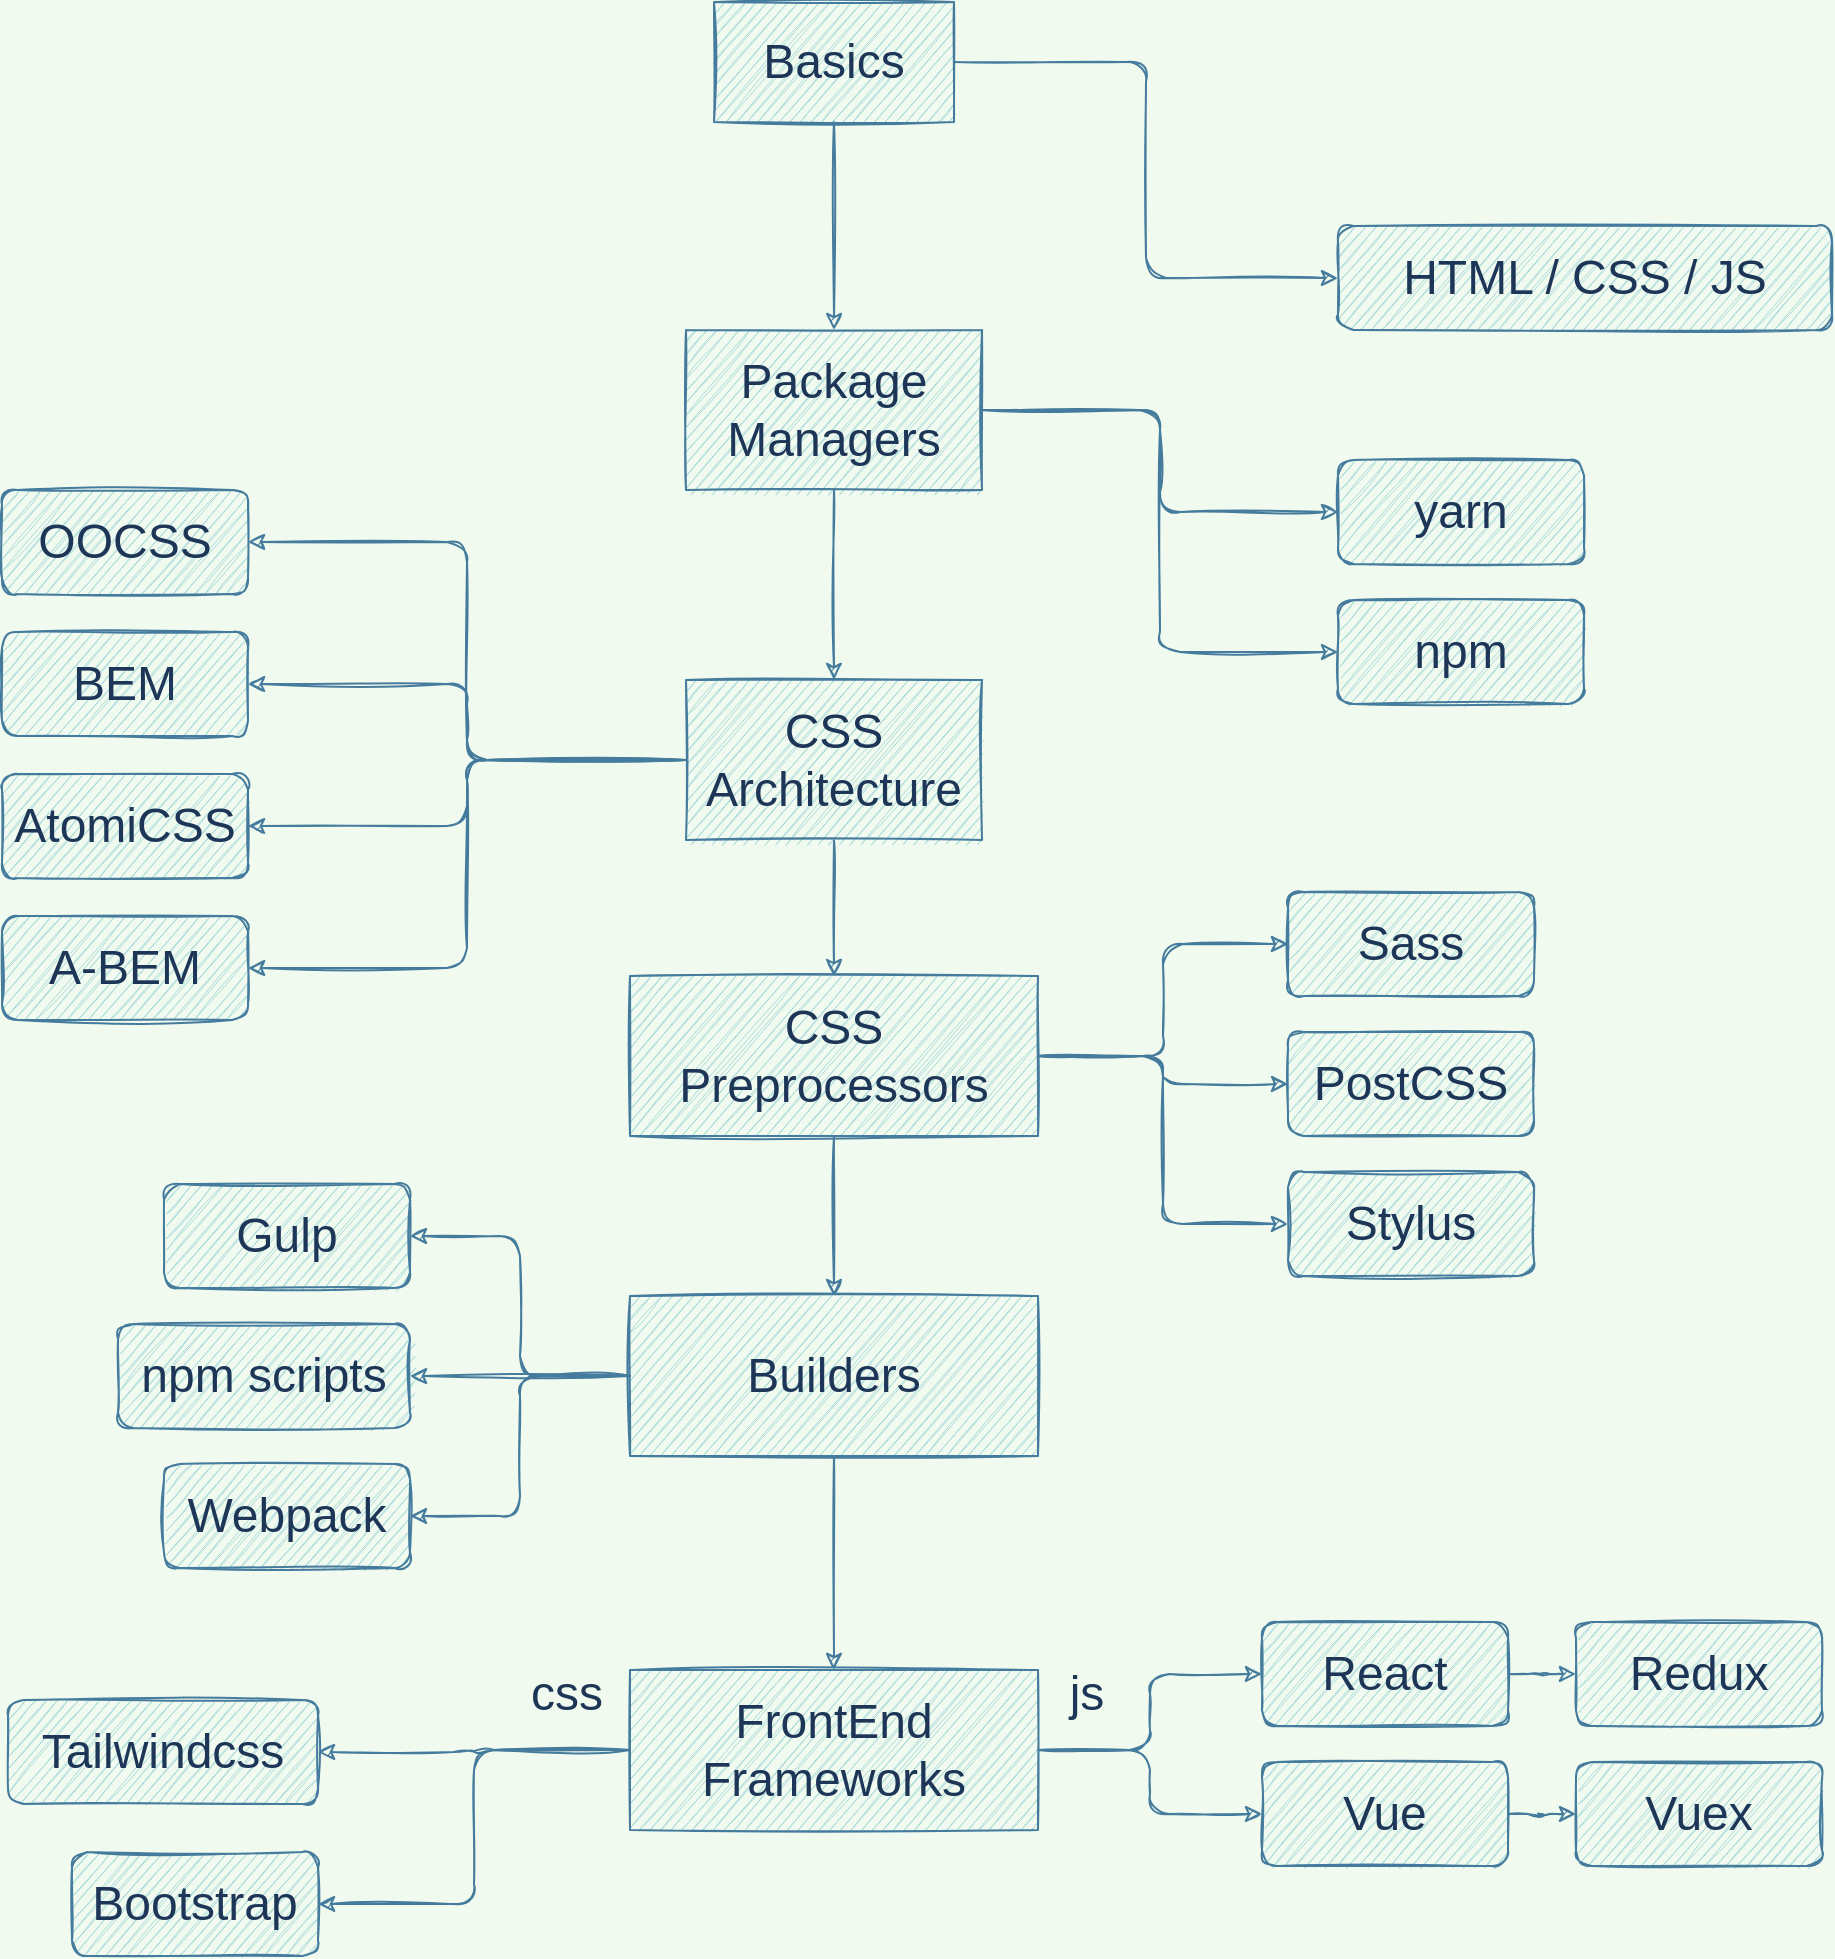 <mxfile version="13.7.4" type="github">
  <diagram id="BlF723xyJD15_1KHVnsj" name="FrontEnd">
    <mxGraphModel dx="2370" dy="1387" grid="0" gridSize="10" guides="1" tooltips="1" connect="1" arrows="1" fold="1" page="1" pageScale="1" pageWidth="1920" pageHeight="1200" background="#F1FAEE" math="0" shadow="0">
      <root>
        <mxCell id="0" />
        <mxCell id="1" parent="0" />
        <mxCell id="zEXeOm51Jv99EQKXZ2yy-7" style="edgeStyle=orthogonalEdgeStyle;curved=0;rounded=1;sketch=1;orthogonalLoop=1;jettySize=auto;html=1;entryX=0;entryY=0.5;entryDx=0;entryDy=0;strokeColor=#457B9D;fillColor=#A8DADC;fontSize=24;fontColor=#1D3557;" edge="1" parent="1" source="zEXeOm51Jv99EQKXZ2yy-4" target="zEXeOm51Jv99EQKXZ2yy-5">
          <mxGeometry relative="1" as="geometry" />
        </mxCell>
        <mxCell id="zEXeOm51Jv99EQKXZ2yy-9" value="" style="edgeStyle=orthogonalEdgeStyle;curved=0;rounded=1;sketch=1;orthogonalLoop=1;jettySize=auto;html=1;strokeColor=#457B9D;fillColor=#A8DADC;fontSize=24;fontColor=#1D3557;" edge="1" parent="1" source="zEXeOm51Jv99EQKXZ2yy-4" target="zEXeOm51Jv99EQKXZ2yy-8">
          <mxGeometry relative="1" as="geometry" />
        </mxCell>
        <mxCell id="zEXeOm51Jv99EQKXZ2yy-4" value="Basics" style="rounded=0;whiteSpace=wrap;html=1;sketch=1;strokeColor=#457B9D;fillColor=#A8DADC;fontSize=24;fontColor=#1D3557;" vertex="1" parent="1">
          <mxGeometry x="697" y="53" width="120" height="60" as="geometry" />
        </mxCell>
        <mxCell id="zEXeOm51Jv99EQKXZ2yy-5" value="HTML / CSS / JS" style="rounded=1;whiteSpace=wrap;html=1;sketch=1;strokeColor=#457B9D;fillColor=#A8DADC;fontSize=24;fontColor=#1D3557;" vertex="1" parent="1">
          <mxGeometry x="1009" y="165" width="247" height="52" as="geometry" />
        </mxCell>
        <mxCell id="zEXeOm51Jv99EQKXZ2yy-13" style="edgeStyle=orthogonalEdgeStyle;curved=0;rounded=1;sketch=1;orthogonalLoop=1;jettySize=auto;html=1;strokeColor=#457B9D;fillColor=#A8DADC;fontSize=24;fontColor=#1D3557;entryX=0;entryY=0.5;entryDx=0;entryDy=0;" edge="1" parent="1" source="zEXeOm51Jv99EQKXZ2yy-8" target="zEXeOm51Jv99EQKXZ2yy-15">
          <mxGeometry relative="1" as="geometry">
            <mxPoint x="1025" y="313" as="targetPoint" />
          </mxGeometry>
        </mxCell>
        <mxCell id="zEXeOm51Jv99EQKXZ2yy-17" style="edgeStyle=orthogonalEdgeStyle;curved=0;rounded=1;sketch=1;orthogonalLoop=1;jettySize=auto;html=1;exitX=1;exitY=0.5;exitDx=0;exitDy=0;entryX=0;entryY=0.5;entryDx=0;entryDy=0;strokeColor=#457B9D;fillColor=#A8DADC;fontSize=24;fontColor=#1D3557;" edge="1" parent="1" source="zEXeOm51Jv99EQKXZ2yy-8" target="zEXeOm51Jv99EQKXZ2yy-16">
          <mxGeometry relative="1" as="geometry" />
        </mxCell>
        <mxCell id="zEXeOm51Jv99EQKXZ2yy-19" style="edgeStyle=orthogonalEdgeStyle;curved=0;rounded=1;sketch=1;orthogonalLoop=1;jettySize=auto;html=1;strokeColor=#457B9D;fillColor=#A8DADC;fontSize=24;fontColor=#1D3557;" edge="1" parent="1" source="zEXeOm51Jv99EQKXZ2yy-8" target="zEXeOm51Jv99EQKXZ2yy-18">
          <mxGeometry relative="1" as="geometry" />
        </mxCell>
        <mxCell id="zEXeOm51Jv99EQKXZ2yy-8" value="Package Managers" style="rounded=0;whiteSpace=wrap;html=1;sketch=1;strokeColor=#457B9D;fillColor=#A8DADC;fontSize=24;fontColor=#1D3557;" vertex="1" parent="1">
          <mxGeometry x="683" y="217" width="148" height="80" as="geometry" />
        </mxCell>
        <mxCell id="zEXeOm51Jv99EQKXZ2yy-15" value="yarn" style="rounded=1;whiteSpace=wrap;html=1;sketch=1;strokeColor=#457B9D;fillColor=#A8DADC;fontSize=24;fontColor=#1D3557;" vertex="1" parent="1">
          <mxGeometry x="1009" y="282" width="123" height="52" as="geometry" />
        </mxCell>
        <mxCell id="zEXeOm51Jv99EQKXZ2yy-16" value="npm" style="rounded=1;whiteSpace=wrap;html=1;sketch=1;strokeColor=#457B9D;fillColor=#A8DADC;fontSize=24;fontColor=#1D3557;" vertex="1" parent="1">
          <mxGeometry x="1009" y="352" width="123" height="52" as="geometry" />
        </mxCell>
        <mxCell id="zEXeOm51Jv99EQKXZ2yy-24" style="edgeStyle=orthogonalEdgeStyle;curved=0;rounded=1;sketch=1;orthogonalLoop=1;jettySize=auto;html=1;entryX=1;entryY=0.5;entryDx=0;entryDy=0;strokeColor=#457B9D;fillColor=#A8DADC;fontSize=24;fontColor=#1D3557;" edge="1" parent="1" source="zEXeOm51Jv99EQKXZ2yy-18" target="zEXeOm51Jv99EQKXZ2yy-20">
          <mxGeometry relative="1" as="geometry" />
        </mxCell>
        <mxCell id="zEXeOm51Jv99EQKXZ2yy-25" style="edgeStyle=orthogonalEdgeStyle;curved=0;rounded=1;sketch=1;orthogonalLoop=1;jettySize=auto;html=1;exitX=0;exitY=0.5;exitDx=0;exitDy=0;entryX=1;entryY=0.5;entryDx=0;entryDy=0;strokeColor=#457B9D;fillColor=#A8DADC;fontSize=24;fontColor=#1D3557;" edge="1" parent="1" source="zEXeOm51Jv99EQKXZ2yy-18" target="zEXeOm51Jv99EQKXZ2yy-21">
          <mxGeometry relative="1" as="geometry" />
        </mxCell>
        <mxCell id="zEXeOm51Jv99EQKXZ2yy-26" style="edgeStyle=orthogonalEdgeStyle;curved=0;rounded=1;sketch=1;orthogonalLoop=1;jettySize=auto;html=1;entryX=1;entryY=0.5;entryDx=0;entryDy=0;strokeColor=#457B9D;fillColor=#A8DADC;fontSize=24;fontColor=#1D3557;" edge="1" parent="1" source="zEXeOm51Jv99EQKXZ2yy-18" target="zEXeOm51Jv99EQKXZ2yy-22">
          <mxGeometry relative="1" as="geometry" />
        </mxCell>
        <mxCell id="zEXeOm51Jv99EQKXZ2yy-27" style="edgeStyle=orthogonalEdgeStyle;curved=0;rounded=1;sketch=1;orthogonalLoop=1;jettySize=auto;html=1;entryX=1;entryY=0.5;entryDx=0;entryDy=0;strokeColor=#457B9D;fillColor=#A8DADC;fontSize=24;fontColor=#1D3557;" edge="1" parent="1" source="zEXeOm51Jv99EQKXZ2yy-18" target="zEXeOm51Jv99EQKXZ2yy-23">
          <mxGeometry relative="1" as="geometry" />
        </mxCell>
        <mxCell id="zEXeOm51Jv99EQKXZ2yy-30" style="edgeStyle=orthogonalEdgeStyle;curved=0;rounded=1;sketch=1;orthogonalLoop=1;jettySize=auto;html=1;entryX=0.5;entryY=0;entryDx=0;entryDy=0;strokeColor=#457B9D;fillColor=#A8DADC;fontSize=24;fontColor=#1D3557;" edge="1" parent="1" source="zEXeOm51Jv99EQKXZ2yy-18" target="zEXeOm51Jv99EQKXZ2yy-28">
          <mxGeometry relative="1" as="geometry" />
        </mxCell>
        <mxCell id="zEXeOm51Jv99EQKXZ2yy-18" value="CSS Architecture" style="rounded=0;whiteSpace=wrap;html=1;sketch=1;strokeColor=#457B9D;fillColor=#A8DADC;fontSize=24;fontColor=#1D3557;" vertex="1" parent="1">
          <mxGeometry x="683" y="392" width="148" height="80" as="geometry" />
        </mxCell>
        <mxCell id="zEXeOm51Jv99EQKXZ2yy-20" value="OOCSS" style="rounded=1;whiteSpace=wrap;html=1;sketch=1;strokeColor=#457B9D;fillColor=#A8DADC;fontSize=24;fontColor=#1D3557;" vertex="1" parent="1">
          <mxGeometry x="341" y="297" width="123" height="52" as="geometry" />
        </mxCell>
        <mxCell id="zEXeOm51Jv99EQKXZ2yy-21" value="BEM" style="rounded=1;whiteSpace=wrap;html=1;sketch=1;strokeColor=#457B9D;fillColor=#A8DADC;fontSize=24;fontColor=#1D3557;" vertex="1" parent="1">
          <mxGeometry x="341" y="368" width="123" height="52" as="geometry" />
        </mxCell>
        <mxCell id="zEXeOm51Jv99EQKXZ2yy-22" value="AtomiCSS" style="rounded=1;whiteSpace=wrap;html=1;sketch=1;strokeColor=#457B9D;fillColor=#A8DADC;fontSize=24;fontColor=#1D3557;" vertex="1" parent="1">
          <mxGeometry x="341" y="439" width="123" height="52" as="geometry" />
        </mxCell>
        <mxCell id="zEXeOm51Jv99EQKXZ2yy-23" value="A-BEM" style="rounded=1;whiteSpace=wrap;html=1;sketch=1;strokeColor=#457B9D;fillColor=#A8DADC;fontSize=24;fontColor=#1D3557;" vertex="1" parent="1">
          <mxGeometry x="341" y="510" width="123" height="52" as="geometry" />
        </mxCell>
        <mxCell id="zEXeOm51Jv99EQKXZ2yy-34" style="edgeStyle=orthogonalEdgeStyle;curved=0;rounded=1;sketch=1;orthogonalLoop=1;jettySize=auto;html=1;entryX=0;entryY=0.5;entryDx=0;entryDy=0;strokeColor=#457B9D;fillColor=#A8DADC;fontSize=24;fontColor=#1D3557;" edge="1" parent="1" source="zEXeOm51Jv99EQKXZ2yy-28" target="zEXeOm51Jv99EQKXZ2yy-31">
          <mxGeometry relative="1" as="geometry" />
        </mxCell>
        <mxCell id="zEXeOm51Jv99EQKXZ2yy-35" style="edgeStyle=orthogonalEdgeStyle;curved=0;rounded=1;sketch=1;orthogonalLoop=1;jettySize=auto;html=1;entryX=0;entryY=0.5;entryDx=0;entryDy=0;strokeColor=#457B9D;fillColor=#A8DADC;fontSize=24;fontColor=#1D3557;" edge="1" parent="1" source="zEXeOm51Jv99EQKXZ2yy-28" target="zEXeOm51Jv99EQKXZ2yy-32">
          <mxGeometry relative="1" as="geometry" />
        </mxCell>
        <mxCell id="zEXeOm51Jv99EQKXZ2yy-36" style="edgeStyle=orthogonalEdgeStyle;curved=0;rounded=1;sketch=1;orthogonalLoop=1;jettySize=auto;html=1;entryX=0;entryY=0.5;entryDx=0;entryDy=0;strokeColor=#457B9D;fillColor=#A8DADC;fontSize=24;fontColor=#1D3557;" edge="1" parent="1" source="zEXeOm51Jv99EQKXZ2yy-28" target="zEXeOm51Jv99EQKXZ2yy-33">
          <mxGeometry relative="1" as="geometry" />
        </mxCell>
        <mxCell id="zEXeOm51Jv99EQKXZ2yy-38" value="" style="edgeStyle=orthogonalEdgeStyle;curved=0;rounded=1;sketch=1;orthogonalLoop=1;jettySize=auto;html=1;strokeColor=#457B9D;fillColor=#A8DADC;fontSize=24;fontColor=#1D3557;" edge="1" parent="1" source="zEXeOm51Jv99EQKXZ2yy-28" target="zEXeOm51Jv99EQKXZ2yy-37">
          <mxGeometry relative="1" as="geometry" />
        </mxCell>
        <mxCell id="zEXeOm51Jv99EQKXZ2yy-28" value="CSS Preprocessors" style="rounded=0;whiteSpace=wrap;html=1;sketch=1;strokeColor=#457B9D;fillColor=#A8DADC;fontSize=24;fontColor=#1D3557;" vertex="1" parent="1">
          <mxGeometry x="655" y="540" width="204" height="80" as="geometry" />
        </mxCell>
        <mxCell id="zEXeOm51Jv99EQKXZ2yy-31" value="Sass" style="rounded=1;whiteSpace=wrap;html=1;sketch=1;strokeColor=#457B9D;fillColor=#A8DADC;fontSize=24;fontColor=#1D3557;" vertex="1" parent="1">
          <mxGeometry x="984" y="498" width="123" height="52" as="geometry" />
        </mxCell>
        <mxCell id="zEXeOm51Jv99EQKXZ2yy-32" value="PostCSS" style="rounded=1;whiteSpace=wrap;html=1;sketch=1;strokeColor=#457B9D;fillColor=#A8DADC;fontSize=24;fontColor=#1D3557;" vertex="1" parent="1">
          <mxGeometry x="984" y="568" width="123" height="52" as="geometry" />
        </mxCell>
        <mxCell id="zEXeOm51Jv99EQKXZ2yy-33" value="Stylus" style="rounded=1;whiteSpace=wrap;html=1;sketch=1;strokeColor=#457B9D;fillColor=#A8DADC;fontSize=24;fontColor=#1D3557;" vertex="1" parent="1">
          <mxGeometry x="984" y="638" width="123" height="52" as="geometry" />
        </mxCell>
        <mxCell id="zEXeOm51Jv99EQKXZ2yy-45" style="edgeStyle=orthogonalEdgeStyle;curved=0;rounded=1;sketch=1;orthogonalLoop=1;jettySize=auto;html=1;entryX=1;entryY=0.5;entryDx=0;entryDy=0;strokeColor=#457B9D;fillColor=#A8DADC;fontSize=24;fontColor=#1D3557;" edge="1" parent="1" source="zEXeOm51Jv99EQKXZ2yy-37" target="zEXeOm51Jv99EQKXZ2yy-42">
          <mxGeometry relative="1" as="geometry" />
        </mxCell>
        <mxCell id="zEXeOm51Jv99EQKXZ2yy-46" style="edgeStyle=orthogonalEdgeStyle;curved=0;rounded=1;sketch=1;orthogonalLoop=1;jettySize=auto;html=1;entryX=1;entryY=0.5;entryDx=0;entryDy=0;strokeColor=#457B9D;fillColor=#A8DADC;fontSize=24;fontColor=#1D3557;" edge="1" parent="1" source="zEXeOm51Jv99EQKXZ2yy-37" target="zEXeOm51Jv99EQKXZ2yy-43">
          <mxGeometry relative="1" as="geometry" />
        </mxCell>
        <mxCell id="zEXeOm51Jv99EQKXZ2yy-47" style="edgeStyle=orthogonalEdgeStyle;curved=0;rounded=1;sketch=1;orthogonalLoop=1;jettySize=auto;html=1;entryX=1;entryY=0.5;entryDx=0;entryDy=0;strokeColor=#457B9D;fillColor=#A8DADC;fontSize=24;fontColor=#1D3557;" edge="1" parent="1" source="zEXeOm51Jv99EQKXZ2yy-37" target="zEXeOm51Jv99EQKXZ2yy-44">
          <mxGeometry relative="1" as="geometry" />
        </mxCell>
        <mxCell id="zEXeOm51Jv99EQKXZ2yy-49" value="" style="edgeStyle=orthogonalEdgeStyle;curved=0;rounded=1;sketch=1;orthogonalLoop=1;jettySize=auto;html=1;strokeColor=#457B9D;fillColor=#A8DADC;fontSize=24;fontColor=#1D3557;" edge="1" parent="1" source="zEXeOm51Jv99EQKXZ2yy-37" target="zEXeOm51Jv99EQKXZ2yy-48">
          <mxGeometry relative="1" as="geometry" />
        </mxCell>
        <mxCell id="zEXeOm51Jv99EQKXZ2yy-37" value="Builders" style="rounded=0;whiteSpace=wrap;html=1;sketch=1;strokeColor=#457B9D;fillColor=#A8DADC;fontSize=24;fontColor=#1D3557;" vertex="1" parent="1">
          <mxGeometry x="655" y="700" width="204" height="80" as="geometry" />
        </mxCell>
        <mxCell id="zEXeOm51Jv99EQKXZ2yy-42" value="Gulp" style="rounded=1;whiteSpace=wrap;html=1;sketch=1;strokeColor=#457B9D;fillColor=#A8DADC;fontSize=24;fontColor=#1D3557;" vertex="1" parent="1">
          <mxGeometry x="422" y="644" width="123" height="52" as="geometry" />
        </mxCell>
        <mxCell id="zEXeOm51Jv99EQKXZ2yy-43" value="npm scripts" style="rounded=1;whiteSpace=wrap;html=1;sketch=1;strokeColor=#457B9D;fillColor=#A8DADC;fontSize=24;fontColor=#1D3557;" vertex="1" parent="1">
          <mxGeometry x="399" y="714" width="146" height="52" as="geometry" />
        </mxCell>
        <mxCell id="zEXeOm51Jv99EQKXZ2yy-44" value="Webpack" style="rounded=1;whiteSpace=wrap;html=1;sketch=1;strokeColor=#457B9D;fillColor=#A8DADC;fontSize=24;fontColor=#1D3557;" vertex="1" parent="1">
          <mxGeometry x="422" y="784" width="123" height="52" as="geometry" />
        </mxCell>
        <mxCell id="zEXeOm51Jv99EQKXZ2yy-54" style="edgeStyle=orthogonalEdgeStyle;curved=0;rounded=1;sketch=1;orthogonalLoop=1;jettySize=auto;html=1;entryX=0;entryY=0.5;entryDx=0;entryDy=0;strokeColor=#457B9D;fillColor=#A8DADC;fontSize=24;fontColor=#1D3557;" edge="1" parent="1" source="zEXeOm51Jv99EQKXZ2yy-48" target="zEXeOm51Jv99EQKXZ2yy-50">
          <mxGeometry relative="1" as="geometry" />
        </mxCell>
        <mxCell id="zEXeOm51Jv99EQKXZ2yy-55" style="edgeStyle=orthogonalEdgeStyle;curved=0;rounded=1;sketch=1;orthogonalLoop=1;jettySize=auto;html=1;entryX=0;entryY=0.5;entryDx=0;entryDy=0;strokeColor=#457B9D;fillColor=#A8DADC;fontSize=24;fontColor=#1D3557;" edge="1" parent="1" source="zEXeOm51Jv99EQKXZ2yy-48" target="zEXeOm51Jv99EQKXZ2yy-51">
          <mxGeometry relative="1" as="geometry" />
        </mxCell>
        <mxCell id="zEXeOm51Jv99EQKXZ2yy-60" style="edgeStyle=orthogonalEdgeStyle;curved=0;rounded=1;sketch=1;orthogonalLoop=1;jettySize=auto;html=1;entryX=1;entryY=0.5;entryDx=0;entryDy=0;strokeColor=#457B9D;fillColor=#A8DADC;fontSize=24;fontColor=#1D3557;" edge="1" parent="1" source="zEXeOm51Jv99EQKXZ2yy-48" target="zEXeOm51Jv99EQKXZ2yy-58">
          <mxGeometry relative="1" as="geometry" />
        </mxCell>
        <mxCell id="zEXeOm51Jv99EQKXZ2yy-61" style="edgeStyle=orthogonalEdgeStyle;curved=0;rounded=1;sketch=1;orthogonalLoop=1;jettySize=auto;html=1;entryX=1;entryY=0.5;entryDx=0;entryDy=0;strokeColor=#457B9D;fillColor=#A8DADC;fontSize=24;fontColor=#1D3557;" edge="1" parent="1" source="zEXeOm51Jv99EQKXZ2yy-48" target="zEXeOm51Jv99EQKXZ2yy-59">
          <mxGeometry relative="1" as="geometry" />
        </mxCell>
        <mxCell id="zEXeOm51Jv99EQKXZ2yy-48" value="FrontEnd Frameworks" style="rounded=0;whiteSpace=wrap;html=1;sketch=1;strokeColor=#457B9D;fillColor=#A8DADC;fontSize=24;fontColor=#1D3557;" vertex="1" parent="1">
          <mxGeometry x="655" y="887" width="204" height="80" as="geometry" />
        </mxCell>
        <mxCell id="zEXeOm51Jv99EQKXZ2yy-56" style="edgeStyle=orthogonalEdgeStyle;curved=0;rounded=1;sketch=1;orthogonalLoop=1;jettySize=auto;html=1;entryX=0;entryY=0.5;entryDx=0;entryDy=0;strokeColor=#457B9D;fillColor=#A8DADC;fontSize=24;fontColor=#1D3557;" edge="1" parent="1" source="zEXeOm51Jv99EQKXZ2yy-50" target="zEXeOm51Jv99EQKXZ2yy-52">
          <mxGeometry relative="1" as="geometry" />
        </mxCell>
        <mxCell id="zEXeOm51Jv99EQKXZ2yy-50" value="React" style="rounded=1;whiteSpace=wrap;html=1;sketch=1;strokeColor=#457B9D;fillColor=#A8DADC;fontSize=24;fontColor=#1D3557;" vertex="1" parent="1">
          <mxGeometry x="971" y="863" width="123" height="52" as="geometry" />
        </mxCell>
        <mxCell id="zEXeOm51Jv99EQKXZ2yy-57" style="edgeStyle=orthogonalEdgeStyle;curved=0;rounded=1;sketch=1;orthogonalLoop=1;jettySize=auto;html=1;entryX=0;entryY=0.5;entryDx=0;entryDy=0;strokeColor=#457B9D;fillColor=#A8DADC;fontSize=24;fontColor=#1D3557;" edge="1" parent="1" source="zEXeOm51Jv99EQKXZ2yy-51" target="zEXeOm51Jv99EQKXZ2yy-53">
          <mxGeometry relative="1" as="geometry" />
        </mxCell>
        <mxCell id="zEXeOm51Jv99EQKXZ2yy-51" value="Vue" style="rounded=1;whiteSpace=wrap;html=1;sketch=1;strokeColor=#457B9D;fillColor=#A8DADC;fontSize=24;fontColor=#1D3557;" vertex="1" parent="1">
          <mxGeometry x="971" y="933" width="123" height="52" as="geometry" />
        </mxCell>
        <mxCell id="zEXeOm51Jv99EQKXZ2yy-52" value="Redux" style="rounded=1;whiteSpace=wrap;html=1;sketch=1;strokeColor=#457B9D;fillColor=#A8DADC;fontSize=24;fontColor=#1D3557;" vertex="1" parent="1">
          <mxGeometry x="1128" y="863" width="123" height="52" as="geometry" />
        </mxCell>
        <mxCell id="zEXeOm51Jv99EQKXZ2yy-53" value="Vuex" style="rounded=1;whiteSpace=wrap;html=1;sketch=1;strokeColor=#457B9D;fillColor=#A8DADC;fontSize=24;fontColor=#1D3557;" vertex="1" parent="1">
          <mxGeometry x="1128" y="933" width="123" height="52" as="geometry" />
        </mxCell>
        <mxCell id="zEXeOm51Jv99EQKXZ2yy-58" value="Tailwindcss" style="rounded=1;whiteSpace=wrap;html=1;sketch=1;strokeColor=#457B9D;fillColor=#A8DADC;fontSize=24;fontColor=#1D3557;" vertex="1" parent="1">
          <mxGeometry x="344" y="902" width="155" height="52" as="geometry" />
        </mxCell>
        <mxCell id="zEXeOm51Jv99EQKXZ2yy-59" value="Bootstrap" style="rounded=1;whiteSpace=wrap;html=1;sketch=1;strokeColor=#457B9D;fillColor=#A8DADC;fontSize=24;fontColor=#1D3557;" vertex="1" parent="1">
          <mxGeometry x="376" y="978" width="123" height="52" as="geometry" />
        </mxCell>
        <mxCell id="zEXeOm51Jv99EQKXZ2yy-62" value="css" style="text;html=1;align=center;verticalAlign=middle;resizable=0;points=[];autosize=1;fontSize=24;fontColor=#1D3557;rotation=0;" vertex="1" parent="1">
          <mxGeometry x="600" y="882" width="46" height="33" as="geometry" />
        </mxCell>
        <mxCell id="zEXeOm51Jv99EQKXZ2yy-63" value="js" style="text;html=1;align=center;verticalAlign=middle;resizable=0;points=[];autosize=1;fontSize=24;fontColor=#1D3557;rotation=0;" vertex="1" parent="1">
          <mxGeometry x="869" y="882" width="27" height="33" as="geometry" />
        </mxCell>
      </root>
    </mxGraphModel>
  </diagram>
</mxfile>
